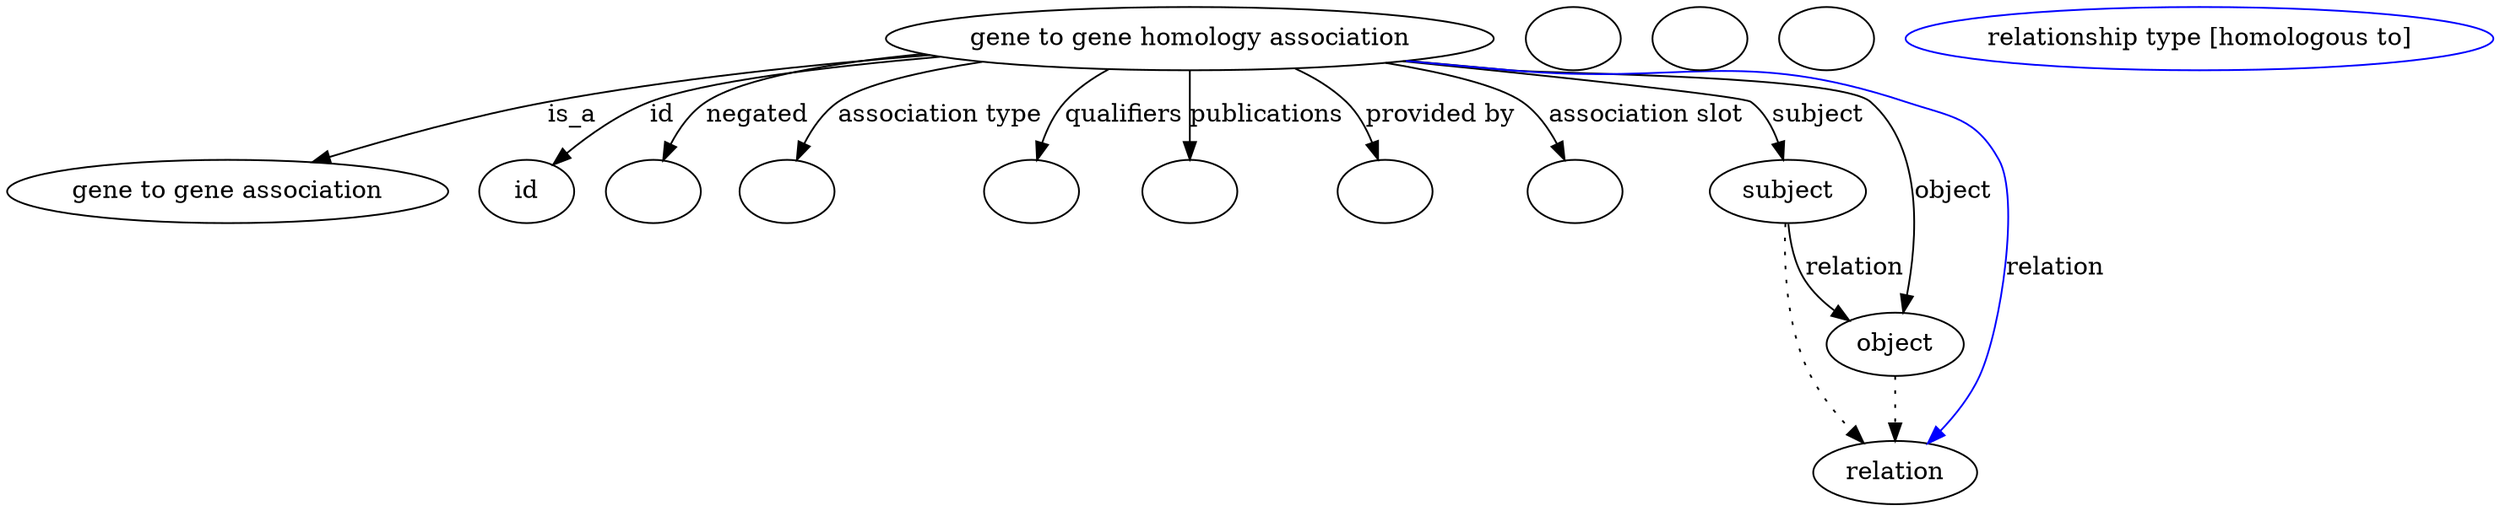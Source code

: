 digraph {
	graph [bb="0,0,1192.5,281"];
	node [label="\N"];
	"gene to gene homology association"	 [height=0.5,
		label="gene to gene homology association",
		pos="564.3,263",
		width=3.7327];
	"gene to gene association"	 [height=0.5,
		pos="96.3,177",
		width=2.675];
	"gene to gene homology association" -> "gene to gene association"	 [label=is_a,
		lp="275.58,220",
		pos="e,141.96,192.94 448.66,253.81 392.48,248.16 324.21,239.55 263.75,227 225.79,219.12 184.01,206.65 151.67,196.13"];
	id	 [height=0.5,
		pos="237.3,177",
		width=0.75];
	"gene to gene homology association" -> id	 [color=black,
		label=id,
		lp="323.75,220",
		pos="e,254.64,190.8 458.11,251.88 403.48,245.3 343.08,236.41 317.41,227 297.85,219.83 277.97,207.46 262.91,196.82",
		style=solid];
	negated	 [color=black,
		height=0.5,
		label="",
		pos="309.3,177",
		width=0.75];
	"gene to gene homology association" -> negated	 [color=black,
		label=negated,
		lp="370.07,220",
		pos="e,318.02,194.12 455.54,252.36 411.38,246.53 366.4,238.17 347.77,227 337.94,221.11 329.73,211.69 323.44,202.61",
		style=solid];
	"association type"	 [color=black,
		height=0.5,
		label="",
		pos="381.3,177",
		width=0.75];
	"gene to gene homology association" -> "association type"	 [color=black,
		label="association type",
		lp="452.21,220",
		pos="e,386.02,194.77 475.21,249.44 445.93,243.56 417.94,235.96 406.49,227 399.04,221.17 393.61,212.54 389.75,204.08",
		style=solid];
	qualifiers	 [color=black,
		height=0.5,
		label="",
		pos="489.3,177",
		width=0.75];
	"gene to gene homology association" -> qualifiers	 [color=black,
		label=qualifiers,
		lp="534.35,220",
		pos="e,493.14,195.08 529.47,245.55 521.69,240.41 514.02,234.19 508.2,227 502.94,220.51 499.04,212.4 496.2,204.62",
		style=solid];
	publications	 [color=black,
		height=0.5,
		label="",
		pos="564.3,177",
		width=0.75];
	"gene to gene homology association" -> publications	 [color=black,
		label=publications,
		lp="598.52,220",
		pos="e,564.3,195.21 564.3,244.76 564.3,233.36 564.3,218.43 564.3,205.49",
		style=solid];
	"provided by"	 [color=black,
		height=0.5,
		label="",
		pos="655.3,177",
		width=0.75];
	"gene to gene homology association" -> "provided by"	 [color=black,
		label="provided by",
		lp="676.93,220",
		pos="e,650.68,194.87 607.9,245.95 617.12,240.88 626.19,234.6 633.3,227 639.29,220.6 643.82,212.3 647.17,204.32",
		style=solid];
	"association slot"	 [color=black,
		height=0.5,
		label="",
		pos="745.3,177",
		width=0.75];
	"gene to gene homology association" -> "association slot"	 [color=black,
		label="association slot",
		lp="771.27,220",
		pos="e,738.45,194.78 647.4,248.8 675.62,242.77 702.9,235.23 714.3,227 722.45,221.11 728.91,212.36 733.78,203.82",
		style=solid];
	subject	 [height=0.5,
		pos="838.3,177",
		width=0.97656];
	"gene to gene homology association" -> subject	 [color=black,
		label=subject,
		lp="849.13,220",
		pos="e,835.72,194.97 660.76,250.45 731.24,241.1 815.07,229.54 818.3,227 825.38,221.44 829.97,212.99 832.93,204.6",
		style=solid];
	object	 [height=0.5,
		pos="893.3,91",
		width=0.88096];
	"gene to gene homology association" -> object	 [color=black,
		label=object,
		lp="918.4,177",
		pos="e,897.15,109.03 661.58,250.53 676.87,248.63 692.51,246.73 707.3,245 744.15,240.68 844.98,250.97 873.3,227 903.91,201.1 902.95,150.62 \
898.68,118.98",
		style=solid];
	relation	 [height=0.5,
		pos="893.3,18",
		width=1.031];
	"gene to gene homology association" -> relation	 [color=blue,
		label=relation,
		lp="966.68,134",
		pos="e,909.47,34.283 660.79,250.47 676.33,248.56 692.25,246.67 707.3,245 789.84,235.81 815.34,255.65 893.3,227 916.68,218.41 927.77,217.07 \
939.3,195 947.97,178.4 947.46,109.12 934.3,73 930.24,61.862 923.14,51.071 915.98,42.041",
		style=solid];
	association_id	 [color=black,
		height=0.5,
		label="",
		pos="743.3,263",
		width=0.75];
	subject -> object	 [label=relation,
		lp="874.68,134",
		pos="e,872.79,105.22 840.9,158.86 842.93,148.88 846.48,136.62 852.54,127 855.98,121.55 860.48,116.45 865.23,111.89"];
	subject -> relation	 [pos="e,877.69,34.504 837.87,158.94 837.99,137.58 840.23,101.32 852.3,73 856.95,62.095 864.18,51.356 871.28,42.302",
		style=dotted];
	"gene to gene association subject"	 [color=black,
		height=0.5,
		label="",
		pos="815.3,263",
		width=0.75];
	object -> relation	 [pos="e,893.3,36.09 893.3,72.955 893.3,64.883 893.3,55.176 893.3,46.182",
		style=dotted];
	"gene to gene association object"	 [color=black,
		height=0.5,
		label="",
		pos="887.3,263",
		width=0.75];
	"gene to gene homology association relation"	 [color=blue,
		height=0.5,
		label="relationship type [homologous to]",
		pos="1062.3,263",
		width=3.6171];
}
